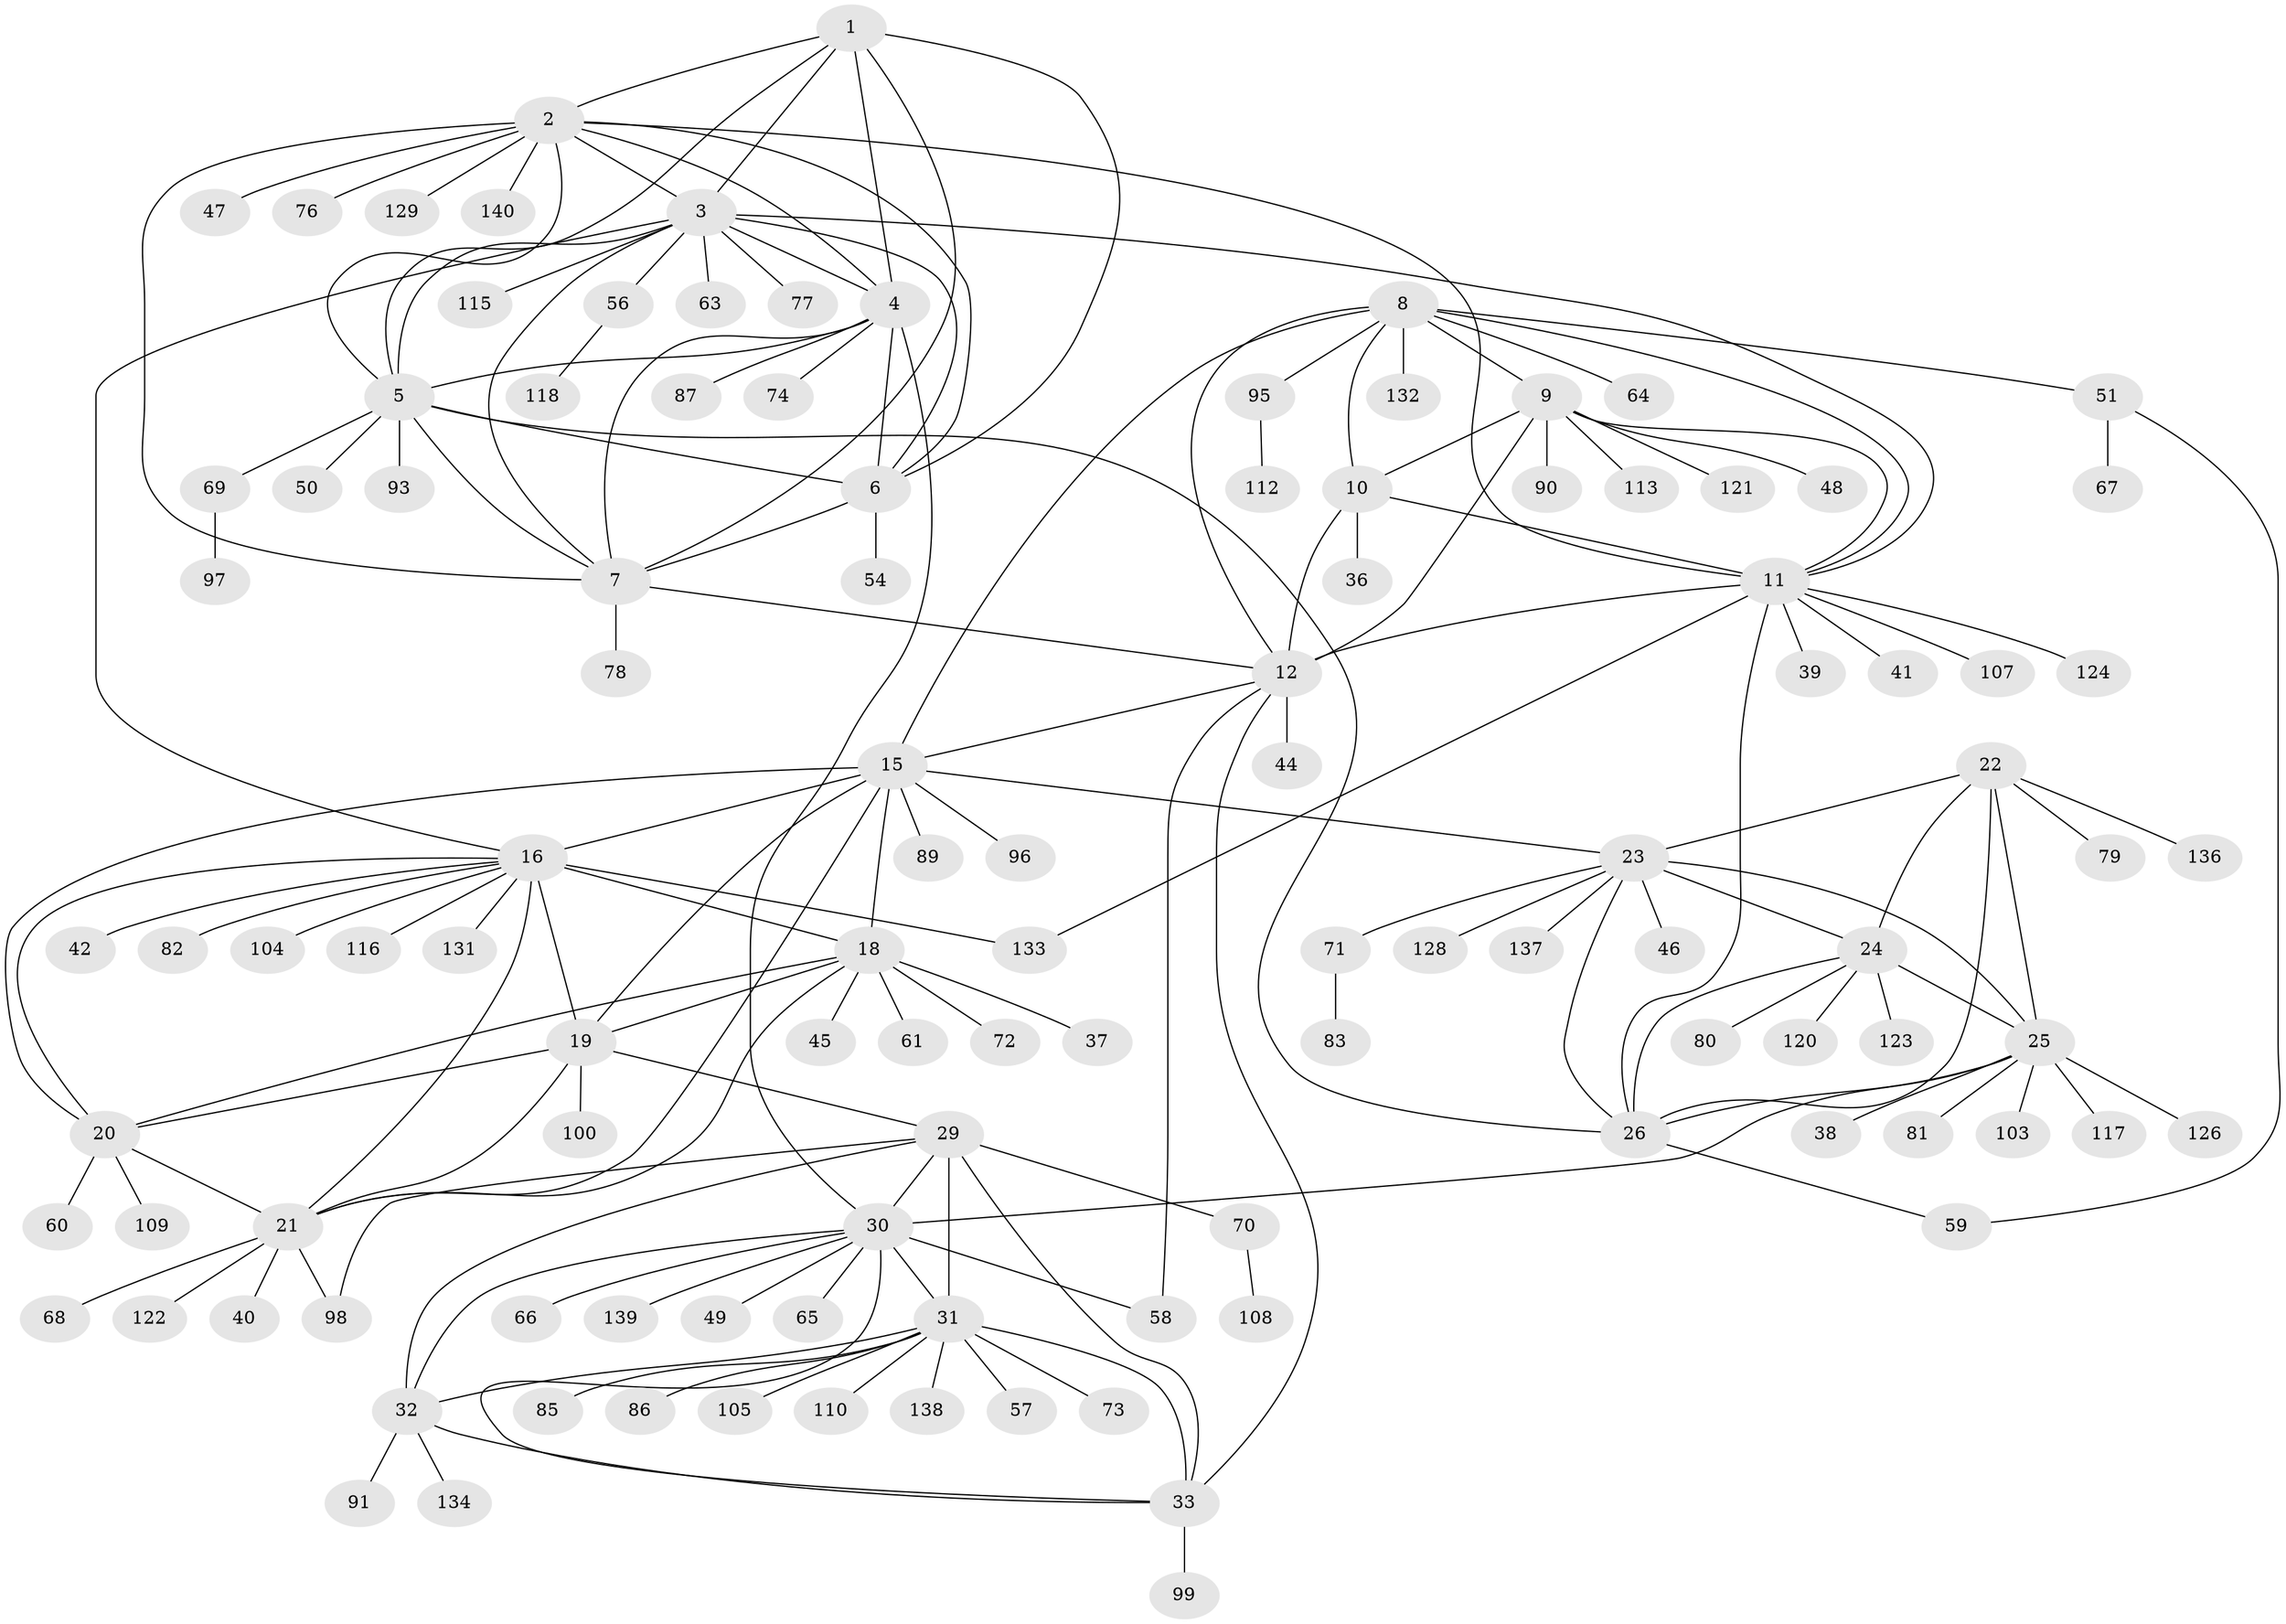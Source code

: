 // original degree distribution, {6: 0.014285714285714285, 12: 0.02857142857142857, 10: 0.04285714285714286, 11: 0.04285714285714286, 7: 0.02857142857142857, 8: 0.03571428571428571, 13: 0.007142857142857143, 9: 0.05, 1: 0.6214285714285714, 2: 0.11428571428571428, 4: 0.007142857142857143, 3: 0.007142857142857143}
// Generated by graph-tools (version 1.1) at 2025/42/03/06/25 10:42:09]
// undirected, 113 vertices, 168 edges
graph export_dot {
graph [start="1"]
  node [color=gray90,style=filled];
  1;
  2 [super="+119"];
  3 [super="+125"];
  4 [super="+62"];
  5 [super="+88"];
  6;
  7 [super="+52"];
  8 [super="+130"];
  9 [super="+75"];
  10 [super="+135"];
  11 [super="+13"];
  12 [super="+14"];
  15 [super="+43"];
  16 [super="+17"];
  18 [super="+84"];
  19;
  20;
  21 [super="+101"];
  22 [super="+127"];
  23 [super="+102"];
  24 [super="+28"];
  25 [super="+27"];
  26;
  29 [super="+35"];
  30 [super="+55"];
  31 [super="+34"];
  32 [super="+114"];
  33 [super="+106"];
  36;
  37;
  38;
  39;
  40 [super="+92"];
  41;
  42;
  44;
  45;
  46;
  47;
  48;
  49 [super="+53"];
  50;
  51 [super="+111"];
  54;
  56;
  57;
  58;
  59;
  60;
  61;
  63;
  64;
  65;
  66;
  67;
  68;
  69;
  70;
  71;
  72;
  73;
  74;
  76;
  77;
  78;
  79;
  80;
  81;
  82;
  83;
  85;
  86 [super="+94"];
  87;
  89;
  90;
  91;
  93;
  95;
  96;
  97;
  98;
  99;
  100;
  103;
  104;
  105;
  107;
  108;
  109;
  110;
  112;
  113;
  115;
  116;
  117;
  118;
  120;
  121;
  122;
  123;
  124;
  126;
  128;
  129;
  131;
  132;
  133;
  134;
  136;
  137;
  138;
  139;
  140;
  1 -- 2;
  1 -- 3;
  1 -- 4;
  1 -- 5;
  1 -- 6;
  1 -- 7;
  2 -- 3;
  2 -- 4;
  2 -- 5;
  2 -- 6;
  2 -- 7;
  2 -- 47;
  2 -- 76;
  2 -- 129;
  2 -- 140;
  2 -- 11;
  3 -- 4;
  3 -- 5;
  3 -- 6;
  3 -- 7;
  3 -- 16;
  3 -- 56;
  3 -- 63;
  3 -- 77;
  3 -- 115;
  3 -- 11;
  4 -- 5;
  4 -- 6;
  4 -- 7;
  4 -- 30;
  4 -- 74;
  4 -- 87;
  5 -- 6;
  5 -- 7;
  5 -- 26;
  5 -- 50;
  5 -- 69;
  5 -- 93;
  6 -- 7;
  6 -- 54;
  7 -- 78;
  7 -- 12;
  8 -- 9;
  8 -- 10;
  8 -- 11 [weight=2];
  8 -- 12 [weight=2];
  8 -- 51;
  8 -- 64;
  8 -- 95;
  8 -- 132;
  8 -- 15;
  9 -- 10;
  9 -- 11 [weight=2];
  9 -- 12 [weight=2];
  9 -- 48;
  9 -- 90;
  9 -- 113;
  9 -- 121;
  10 -- 11 [weight=2];
  10 -- 12 [weight=2];
  10 -- 36;
  11 -- 12 [weight=4];
  11 -- 26;
  11 -- 39;
  11 -- 41;
  11 -- 107;
  11 -- 133;
  11 -- 124;
  12 -- 44;
  12 -- 33;
  12 -- 15;
  12 -- 58;
  15 -- 16 [weight=2];
  15 -- 18;
  15 -- 19;
  15 -- 20;
  15 -- 21;
  15 -- 23 [weight=2];
  15 -- 89;
  15 -- 96;
  16 -- 18 [weight=2];
  16 -- 19 [weight=2];
  16 -- 20 [weight=2];
  16 -- 21 [weight=2];
  16 -- 104;
  16 -- 131;
  16 -- 133;
  16 -- 42;
  16 -- 82;
  16 -- 116;
  18 -- 19;
  18 -- 20;
  18 -- 21;
  18 -- 37;
  18 -- 45;
  18 -- 61;
  18 -- 72;
  19 -- 20;
  19 -- 21;
  19 -- 100;
  19 -- 29;
  20 -- 21;
  20 -- 60;
  20 -- 109;
  21 -- 40;
  21 -- 68;
  21 -- 98;
  21 -- 122;
  22 -- 23;
  22 -- 24 [weight=2];
  22 -- 25 [weight=2];
  22 -- 26;
  22 -- 79;
  22 -- 136;
  23 -- 24 [weight=2];
  23 -- 25 [weight=2];
  23 -- 26;
  23 -- 46;
  23 -- 71;
  23 -- 128;
  23 -- 137;
  24 -- 25 [weight=4];
  24 -- 26 [weight=2];
  24 -- 120;
  24 -- 80;
  24 -- 123;
  25 -- 26 [weight=2];
  25 -- 30;
  25 -- 38;
  25 -- 81;
  25 -- 117;
  25 -- 126;
  25 -- 103;
  26 -- 59;
  29 -- 30 [weight=2];
  29 -- 31 [weight=4];
  29 -- 32 [weight=2];
  29 -- 33 [weight=2];
  29 -- 98;
  29 -- 70;
  30 -- 31 [weight=2];
  30 -- 32;
  30 -- 33;
  30 -- 49;
  30 -- 58;
  30 -- 65;
  30 -- 66;
  30 -- 139;
  31 -- 32 [weight=2];
  31 -- 33 [weight=2];
  31 -- 73;
  31 -- 85;
  31 -- 105;
  31 -- 138;
  31 -- 110;
  31 -- 86;
  31 -- 57;
  32 -- 33;
  32 -- 91;
  32 -- 134;
  33 -- 99;
  51 -- 59;
  51 -- 67;
  56 -- 118;
  69 -- 97;
  70 -- 108;
  71 -- 83;
  95 -- 112;
}
